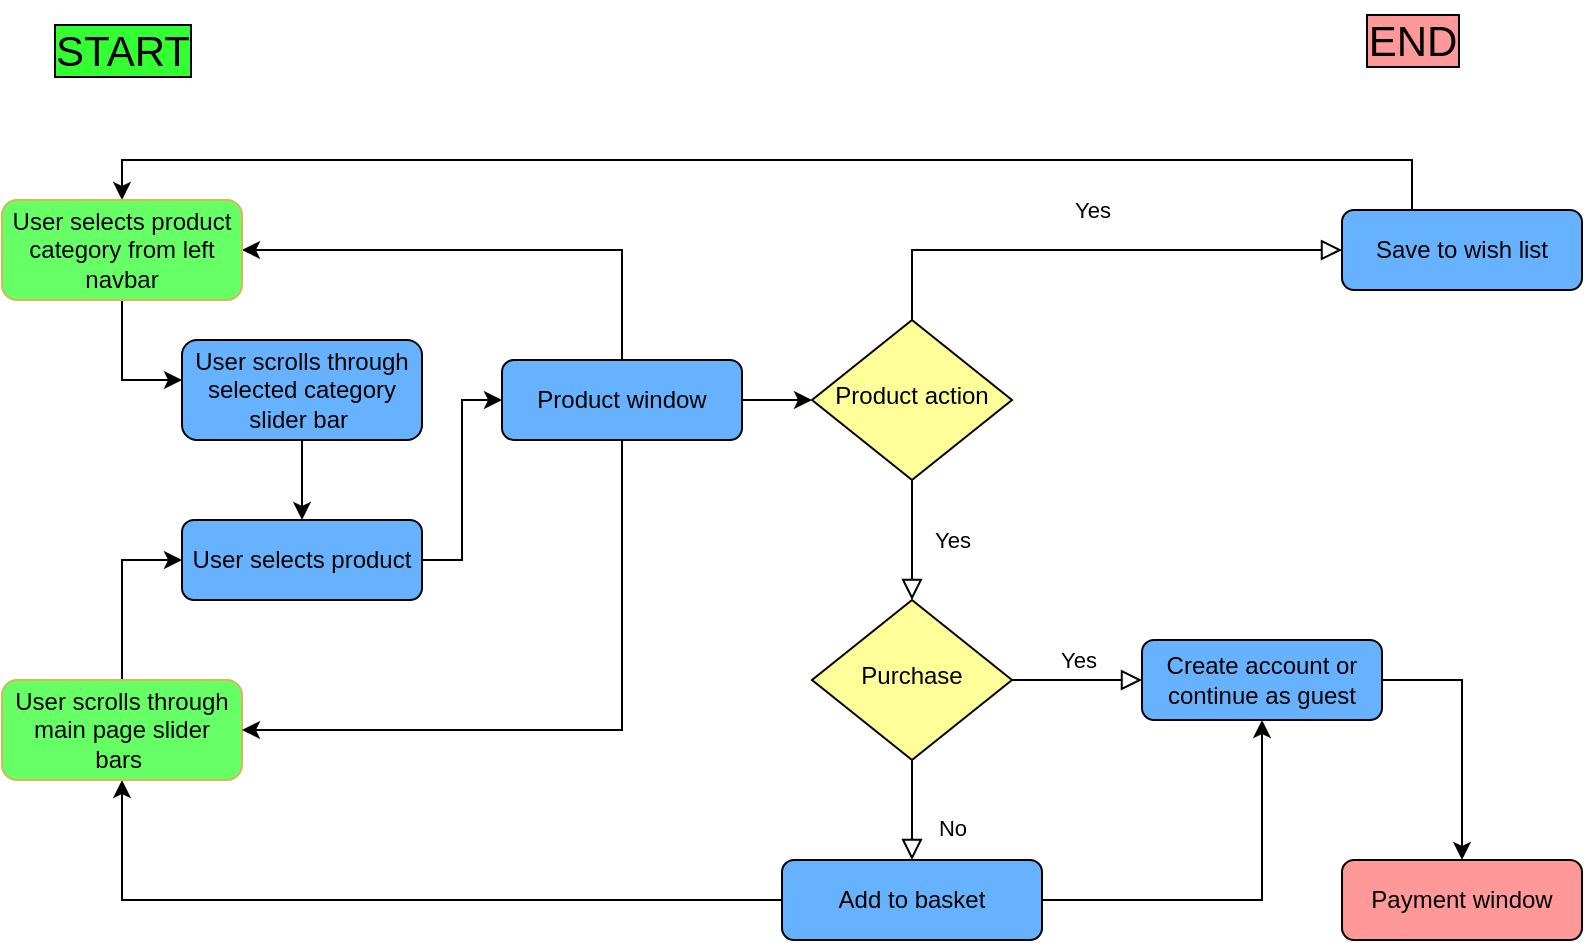 <mxfile version="20.6.0" type="github">
  <diagram id="C5RBs43oDa-KdzZeNtuy" name="Page-1">
    <mxGraphModel dx="978" dy="545" grid="1" gridSize="10" guides="1" tooltips="1" connect="1" arrows="1" fold="1" page="1" pageScale="1" pageWidth="827" pageHeight="1169" math="0" shadow="0">
      <root>
        <mxCell id="WIyWlLk6GJQsqaUBKTNV-0" />
        <mxCell id="WIyWlLk6GJQsqaUBKTNV-1" parent="WIyWlLk6GJQsqaUBKTNV-0" />
        <mxCell id="RlIiJ6ntWlJ_O4jY8o7i-19" value="" style="edgeStyle=orthogonalEdgeStyle;rounded=0;orthogonalLoop=1;jettySize=auto;html=1;entryX=0.5;entryY=0;entryDx=0;entryDy=0;" edge="1" parent="WIyWlLk6GJQsqaUBKTNV-1" source="WIyWlLk6GJQsqaUBKTNV-3" target="RlIiJ6ntWlJ_O4jY8o7i-10">
          <mxGeometry relative="1" as="geometry" />
        </mxCell>
        <mxCell id="WIyWlLk6GJQsqaUBKTNV-3" value="User scrolls through selected category slider bar&amp;nbsp;" style="rounded=1;whiteSpace=wrap;html=1;fontSize=12;glass=0;strokeWidth=1;shadow=0;fillColor=#66B2FF;" parent="WIyWlLk6GJQsqaUBKTNV-1" vertex="1">
          <mxGeometry x="110" y="180" width="120" height="50" as="geometry" />
        </mxCell>
        <mxCell id="WIyWlLk6GJQsqaUBKTNV-4" value="Yes" style="rounded=0;html=1;jettySize=auto;orthogonalLoop=1;fontSize=11;endArrow=block;endFill=0;endSize=8;strokeWidth=1;shadow=0;labelBackgroundColor=none;edgeStyle=orthogonalEdgeStyle;" parent="WIyWlLk6GJQsqaUBKTNV-1" source="WIyWlLk6GJQsqaUBKTNV-6" target="WIyWlLk6GJQsqaUBKTNV-10" edge="1">
          <mxGeometry y="20" relative="1" as="geometry">
            <mxPoint as="offset" />
          </mxGeometry>
        </mxCell>
        <mxCell id="WIyWlLk6GJQsqaUBKTNV-6" value="Product action" style="rhombus;whiteSpace=wrap;html=1;shadow=0;fontFamily=Helvetica;fontSize=12;align=center;strokeWidth=1;spacing=6;spacingTop=-4;fillColor=#FFFF99;" parent="WIyWlLk6GJQsqaUBKTNV-1" vertex="1">
          <mxGeometry x="425" y="170" width="100" height="80" as="geometry" />
        </mxCell>
        <mxCell id="RlIiJ6ntWlJ_O4jY8o7i-22" style="edgeStyle=orthogonalEdgeStyle;rounded=0;orthogonalLoop=1;jettySize=auto;html=1;entryX=0.5;entryY=0;entryDx=0;entryDy=0;fontSize=21;" edge="1" parent="WIyWlLk6GJQsqaUBKTNV-1" source="WIyWlLk6GJQsqaUBKTNV-7" target="RlIiJ6ntWlJ_O4jY8o7i-6">
          <mxGeometry relative="1" as="geometry">
            <Array as="points">
              <mxPoint x="725" y="90" />
              <mxPoint x="80" y="90" />
            </Array>
          </mxGeometry>
        </mxCell>
        <mxCell id="WIyWlLk6GJQsqaUBKTNV-7" value="Save to wish list" style="rounded=1;whiteSpace=wrap;html=1;fontSize=12;glass=0;strokeWidth=1;shadow=0;labelBackgroundColor=none;fillColor=#66B2FF;" parent="WIyWlLk6GJQsqaUBKTNV-1" vertex="1">
          <mxGeometry x="690" y="115" width="120" height="40" as="geometry" />
        </mxCell>
        <mxCell id="WIyWlLk6GJQsqaUBKTNV-8" value="No" style="rounded=0;html=1;jettySize=auto;orthogonalLoop=1;fontSize=11;endArrow=block;endFill=0;endSize=8;strokeWidth=1;shadow=0;labelBackgroundColor=none;edgeStyle=orthogonalEdgeStyle;" parent="WIyWlLk6GJQsqaUBKTNV-1" source="WIyWlLk6GJQsqaUBKTNV-10" target="WIyWlLk6GJQsqaUBKTNV-11" edge="1">
          <mxGeometry x="0.333" y="20" relative="1" as="geometry">
            <mxPoint as="offset" />
          </mxGeometry>
        </mxCell>
        <mxCell id="WIyWlLk6GJQsqaUBKTNV-9" value="Yes" style="edgeStyle=orthogonalEdgeStyle;rounded=0;html=1;jettySize=auto;orthogonalLoop=1;fontSize=11;endArrow=block;endFill=0;endSize=8;strokeWidth=1;shadow=0;labelBackgroundColor=none;entryX=0;entryY=0.5;entryDx=0;entryDy=0;" parent="WIyWlLk6GJQsqaUBKTNV-1" source="WIyWlLk6GJQsqaUBKTNV-10" target="RlIiJ6ntWlJ_O4jY8o7i-23" edge="1">
          <mxGeometry y="10" relative="1" as="geometry">
            <mxPoint as="offset" />
            <mxPoint x="560" y="350" as="targetPoint" />
          </mxGeometry>
        </mxCell>
        <mxCell id="WIyWlLk6GJQsqaUBKTNV-10" value="Purchase" style="rhombus;whiteSpace=wrap;html=1;shadow=0;fontFamily=Helvetica;fontSize=12;align=center;strokeWidth=1;spacing=6;spacingTop=-4;fillColor=#FFFF99;" parent="WIyWlLk6GJQsqaUBKTNV-1" vertex="1">
          <mxGeometry x="425" y="310" width="100" height="80" as="geometry" />
        </mxCell>
        <mxCell id="RlIiJ6ntWlJ_O4jY8o7i-4" style="edgeStyle=orthogonalEdgeStyle;rounded=0;orthogonalLoop=1;jettySize=auto;html=1;" edge="1" parent="WIyWlLk6GJQsqaUBKTNV-1" source="WIyWlLk6GJQsqaUBKTNV-11" target="RlIiJ6ntWlJ_O4jY8o7i-23">
          <mxGeometry relative="1" as="geometry" />
        </mxCell>
        <mxCell id="RlIiJ6ntWlJ_O4jY8o7i-18" style="edgeStyle=orthogonalEdgeStyle;rounded=0;orthogonalLoop=1;jettySize=auto;html=1;entryX=0.5;entryY=1;entryDx=0;entryDy=0;" edge="1" parent="WIyWlLk6GJQsqaUBKTNV-1" source="WIyWlLk6GJQsqaUBKTNV-11" target="RlIiJ6ntWlJ_O4jY8o7i-0">
          <mxGeometry relative="1" as="geometry" />
        </mxCell>
        <mxCell id="WIyWlLk6GJQsqaUBKTNV-11" value="Add to basket" style="rounded=1;whiteSpace=wrap;html=1;fontSize=12;glass=0;strokeWidth=1;shadow=0;fillColor=#66B2FF;" parent="WIyWlLk6GJQsqaUBKTNV-1" vertex="1">
          <mxGeometry x="410" y="440" width="130" height="40" as="geometry" />
        </mxCell>
        <mxCell id="WIyWlLk6GJQsqaUBKTNV-12" value="Payment window" style="rounded=1;whiteSpace=wrap;html=1;fontSize=12;glass=0;strokeWidth=1;shadow=0;fillColor=#FF9999;" parent="WIyWlLk6GJQsqaUBKTNV-1" vertex="1">
          <mxGeometry x="690" y="440" width="120" height="40" as="geometry" />
        </mxCell>
        <mxCell id="RlIiJ6ntWlJ_O4jY8o7i-1" style="edgeStyle=orthogonalEdgeStyle;rounded=0;orthogonalLoop=1;jettySize=auto;html=1;exitX=0.5;exitY=0;exitDx=0;exitDy=0;entryX=0;entryY=0.5;entryDx=0;entryDy=0;" edge="1" parent="WIyWlLk6GJQsqaUBKTNV-1" source="RlIiJ6ntWlJ_O4jY8o7i-0" target="RlIiJ6ntWlJ_O4jY8o7i-10">
          <mxGeometry relative="1" as="geometry">
            <mxPoint x="80" y="300" as="targetPoint" />
          </mxGeometry>
        </mxCell>
        <mxCell id="RlIiJ6ntWlJ_O4jY8o7i-0" value="User scrolls through main page slider bars&amp;nbsp;" style="rounded=1;whiteSpace=wrap;html=1;fontSize=12;glass=0;strokeWidth=1;shadow=0;fillColor=#66FF66;strokeColor=#d6b656;" vertex="1" parent="WIyWlLk6GJQsqaUBKTNV-1">
          <mxGeometry x="20" y="350" width="120" height="50" as="geometry" />
        </mxCell>
        <mxCell id="RlIiJ6ntWlJ_O4jY8o7i-3" value="" style="edgeStyle=orthogonalEdgeStyle;rounded=0;orthogonalLoop=1;jettySize=auto;html=1;" edge="1" parent="WIyWlLk6GJQsqaUBKTNV-1" source="RlIiJ6ntWlJ_O4jY8o7i-2" target="WIyWlLk6GJQsqaUBKTNV-6">
          <mxGeometry relative="1" as="geometry" />
        </mxCell>
        <mxCell id="RlIiJ6ntWlJ_O4jY8o7i-8" style="edgeStyle=orthogonalEdgeStyle;rounded=0;orthogonalLoop=1;jettySize=auto;html=1;entryX=1;entryY=0.5;entryDx=0;entryDy=0;exitX=0.5;exitY=1;exitDx=0;exitDy=0;" edge="1" parent="WIyWlLk6GJQsqaUBKTNV-1" source="RlIiJ6ntWlJ_O4jY8o7i-2" target="RlIiJ6ntWlJ_O4jY8o7i-0">
          <mxGeometry relative="1" as="geometry">
            <mxPoint x="320" y="300" as="targetPoint" />
          </mxGeometry>
        </mxCell>
        <mxCell id="RlIiJ6ntWlJ_O4jY8o7i-11" style="edgeStyle=orthogonalEdgeStyle;rounded=0;orthogonalLoop=1;jettySize=auto;html=1;entryX=1;entryY=0.5;entryDx=0;entryDy=0;exitX=0.5;exitY=0;exitDx=0;exitDy=0;" edge="1" parent="WIyWlLk6GJQsqaUBKTNV-1" source="RlIiJ6ntWlJ_O4jY8o7i-2" target="RlIiJ6ntWlJ_O4jY8o7i-6">
          <mxGeometry relative="1" as="geometry">
            <mxPoint x="170" y="140" as="targetPoint" />
            <Array as="points">
              <mxPoint x="330" y="135" />
            </Array>
          </mxGeometry>
        </mxCell>
        <mxCell id="RlIiJ6ntWlJ_O4jY8o7i-2" value="Product window" style="rounded=1;whiteSpace=wrap;html=1;fontSize=12;glass=0;strokeWidth=1;shadow=0;fillColor=#66B2FF;" vertex="1" parent="WIyWlLk6GJQsqaUBKTNV-1">
          <mxGeometry x="270" y="190" width="120" height="40" as="geometry" />
        </mxCell>
        <mxCell id="RlIiJ6ntWlJ_O4jY8o7i-9" style="edgeStyle=orthogonalEdgeStyle;rounded=0;orthogonalLoop=1;jettySize=auto;html=1;exitX=0.5;exitY=1;exitDx=0;exitDy=0;" edge="1" parent="WIyWlLk6GJQsqaUBKTNV-1" source="RlIiJ6ntWlJ_O4jY8o7i-6">
          <mxGeometry relative="1" as="geometry">
            <mxPoint x="50" y="200" as="sourcePoint" />
            <mxPoint x="110" y="200" as="targetPoint" />
            <Array as="points">
              <mxPoint x="80" y="200" />
              <mxPoint x="110" y="200" />
            </Array>
          </mxGeometry>
        </mxCell>
        <mxCell id="RlIiJ6ntWlJ_O4jY8o7i-6" value="User selects product category from left navbar" style="rounded=1;whiteSpace=wrap;html=1;fontSize=12;glass=0;strokeWidth=1;shadow=0;fillColor=#66FF66;strokeColor=#d6b656;" vertex="1" parent="WIyWlLk6GJQsqaUBKTNV-1">
          <mxGeometry x="20" y="110" width="120" height="50" as="geometry" />
        </mxCell>
        <mxCell id="RlIiJ6ntWlJ_O4jY8o7i-12" style="edgeStyle=orthogonalEdgeStyle;rounded=0;orthogonalLoop=1;jettySize=auto;html=1;entryX=0;entryY=0.5;entryDx=0;entryDy=0;exitX=1;exitY=0.5;exitDx=0;exitDy=0;" edge="1" parent="WIyWlLk6GJQsqaUBKTNV-1" source="RlIiJ6ntWlJ_O4jY8o7i-10" target="RlIiJ6ntWlJ_O4jY8o7i-2">
          <mxGeometry relative="1" as="geometry">
            <Array as="points">
              <mxPoint x="250" y="290" />
              <mxPoint x="250" y="210" />
            </Array>
          </mxGeometry>
        </mxCell>
        <mxCell id="RlIiJ6ntWlJ_O4jY8o7i-10" value="User selects product" style="rounded=1;whiteSpace=wrap;html=1;fontSize=12;glass=0;strokeWidth=1;shadow=0;fillColor=#66B2FF;" vertex="1" parent="WIyWlLk6GJQsqaUBKTNV-1">
          <mxGeometry x="110" y="270" width="120" height="40" as="geometry" />
        </mxCell>
        <mxCell id="RlIiJ6ntWlJ_O4jY8o7i-14" value="Yes" style="rounded=0;html=1;jettySize=auto;orthogonalLoop=1;fontSize=11;endArrow=block;endFill=0;endSize=8;strokeWidth=1;shadow=0;labelBackgroundColor=none;edgeStyle=orthogonalEdgeStyle;entryX=0;entryY=0.5;entryDx=0;entryDy=0;exitX=0.5;exitY=0;exitDx=0;exitDy=0;" edge="1" parent="WIyWlLk6GJQsqaUBKTNV-1" source="WIyWlLk6GJQsqaUBKTNV-6" target="WIyWlLk6GJQsqaUBKTNV-7">
          <mxGeometry y="20" relative="1" as="geometry">
            <mxPoint as="offset" />
            <mxPoint x="540" y="170" as="sourcePoint" />
            <mxPoint x="534.29" y="380.0" as="targetPoint" />
            <Array as="points">
              <mxPoint x="475" y="135" />
            </Array>
          </mxGeometry>
        </mxCell>
        <mxCell id="RlIiJ6ntWlJ_O4jY8o7i-20" value="START" style="text;html=1;align=center;verticalAlign=middle;resizable=0;points=[];autosize=1;strokeColor=none;fillColor=none;labelBackgroundColor=#33FF33;labelBorderColor=#000000;spacingTop=0;fontSize=21;" vertex="1" parent="WIyWlLk6GJQsqaUBKTNV-1">
          <mxGeometry x="35" y="15" width="90" height="40" as="geometry" />
        </mxCell>
        <mxCell id="RlIiJ6ntWlJ_O4jY8o7i-21" value="END" style="text;html=1;align=center;verticalAlign=middle;resizable=0;points=[];autosize=1;strokeColor=none;fillColor=none;labelBackgroundColor=#FF9999;labelBorderColor=#000000;spacingTop=0;fontSize=21;" vertex="1" parent="WIyWlLk6GJQsqaUBKTNV-1">
          <mxGeometry x="690" y="10" width="70" height="40" as="geometry" />
        </mxCell>
        <mxCell id="RlIiJ6ntWlJ_O4jY8o7i-24" style="edgeStyle=orthogonalEdgeStyle;rounded=0;orthogonalLoop=1;jettySize=auto;html=1;entryX=0.5;entryY=0;entryDx=0;entryDy=0;fontSize=21;exitX=1;exitY=0.5;exitDx=0;exitDy=0;" edge="1" parent="WIyWlLk6GJQsqaUBKTNV-1" source="RlIiJ6ntWlJ_O4jY8o7i-23" target="WIyWlLk6GJQsqaUBKTNV-12">
          <mxGeometry relative="1" as="geometry" />
        </mxCell>
        <mxCell id="RlIiJ6ntWlJ_O4jY8o7i-23" value="Create account or continue as guest" style="rounded=1;whiteSpace=wrap;html=1;fontSize=12;glass=0;strokeWidth=1;shadow=0;fillColor=#66B2FF;" vertex="1" parent="WIyWlLk6GJQsqaUBKTNV-1">
          <mxGeometry x="590" y="330" width="120" height="40" as="geometry" />
        </mxCell>
      </root>
    </mxGraphModel>
  </diagram>
</mxfile>
